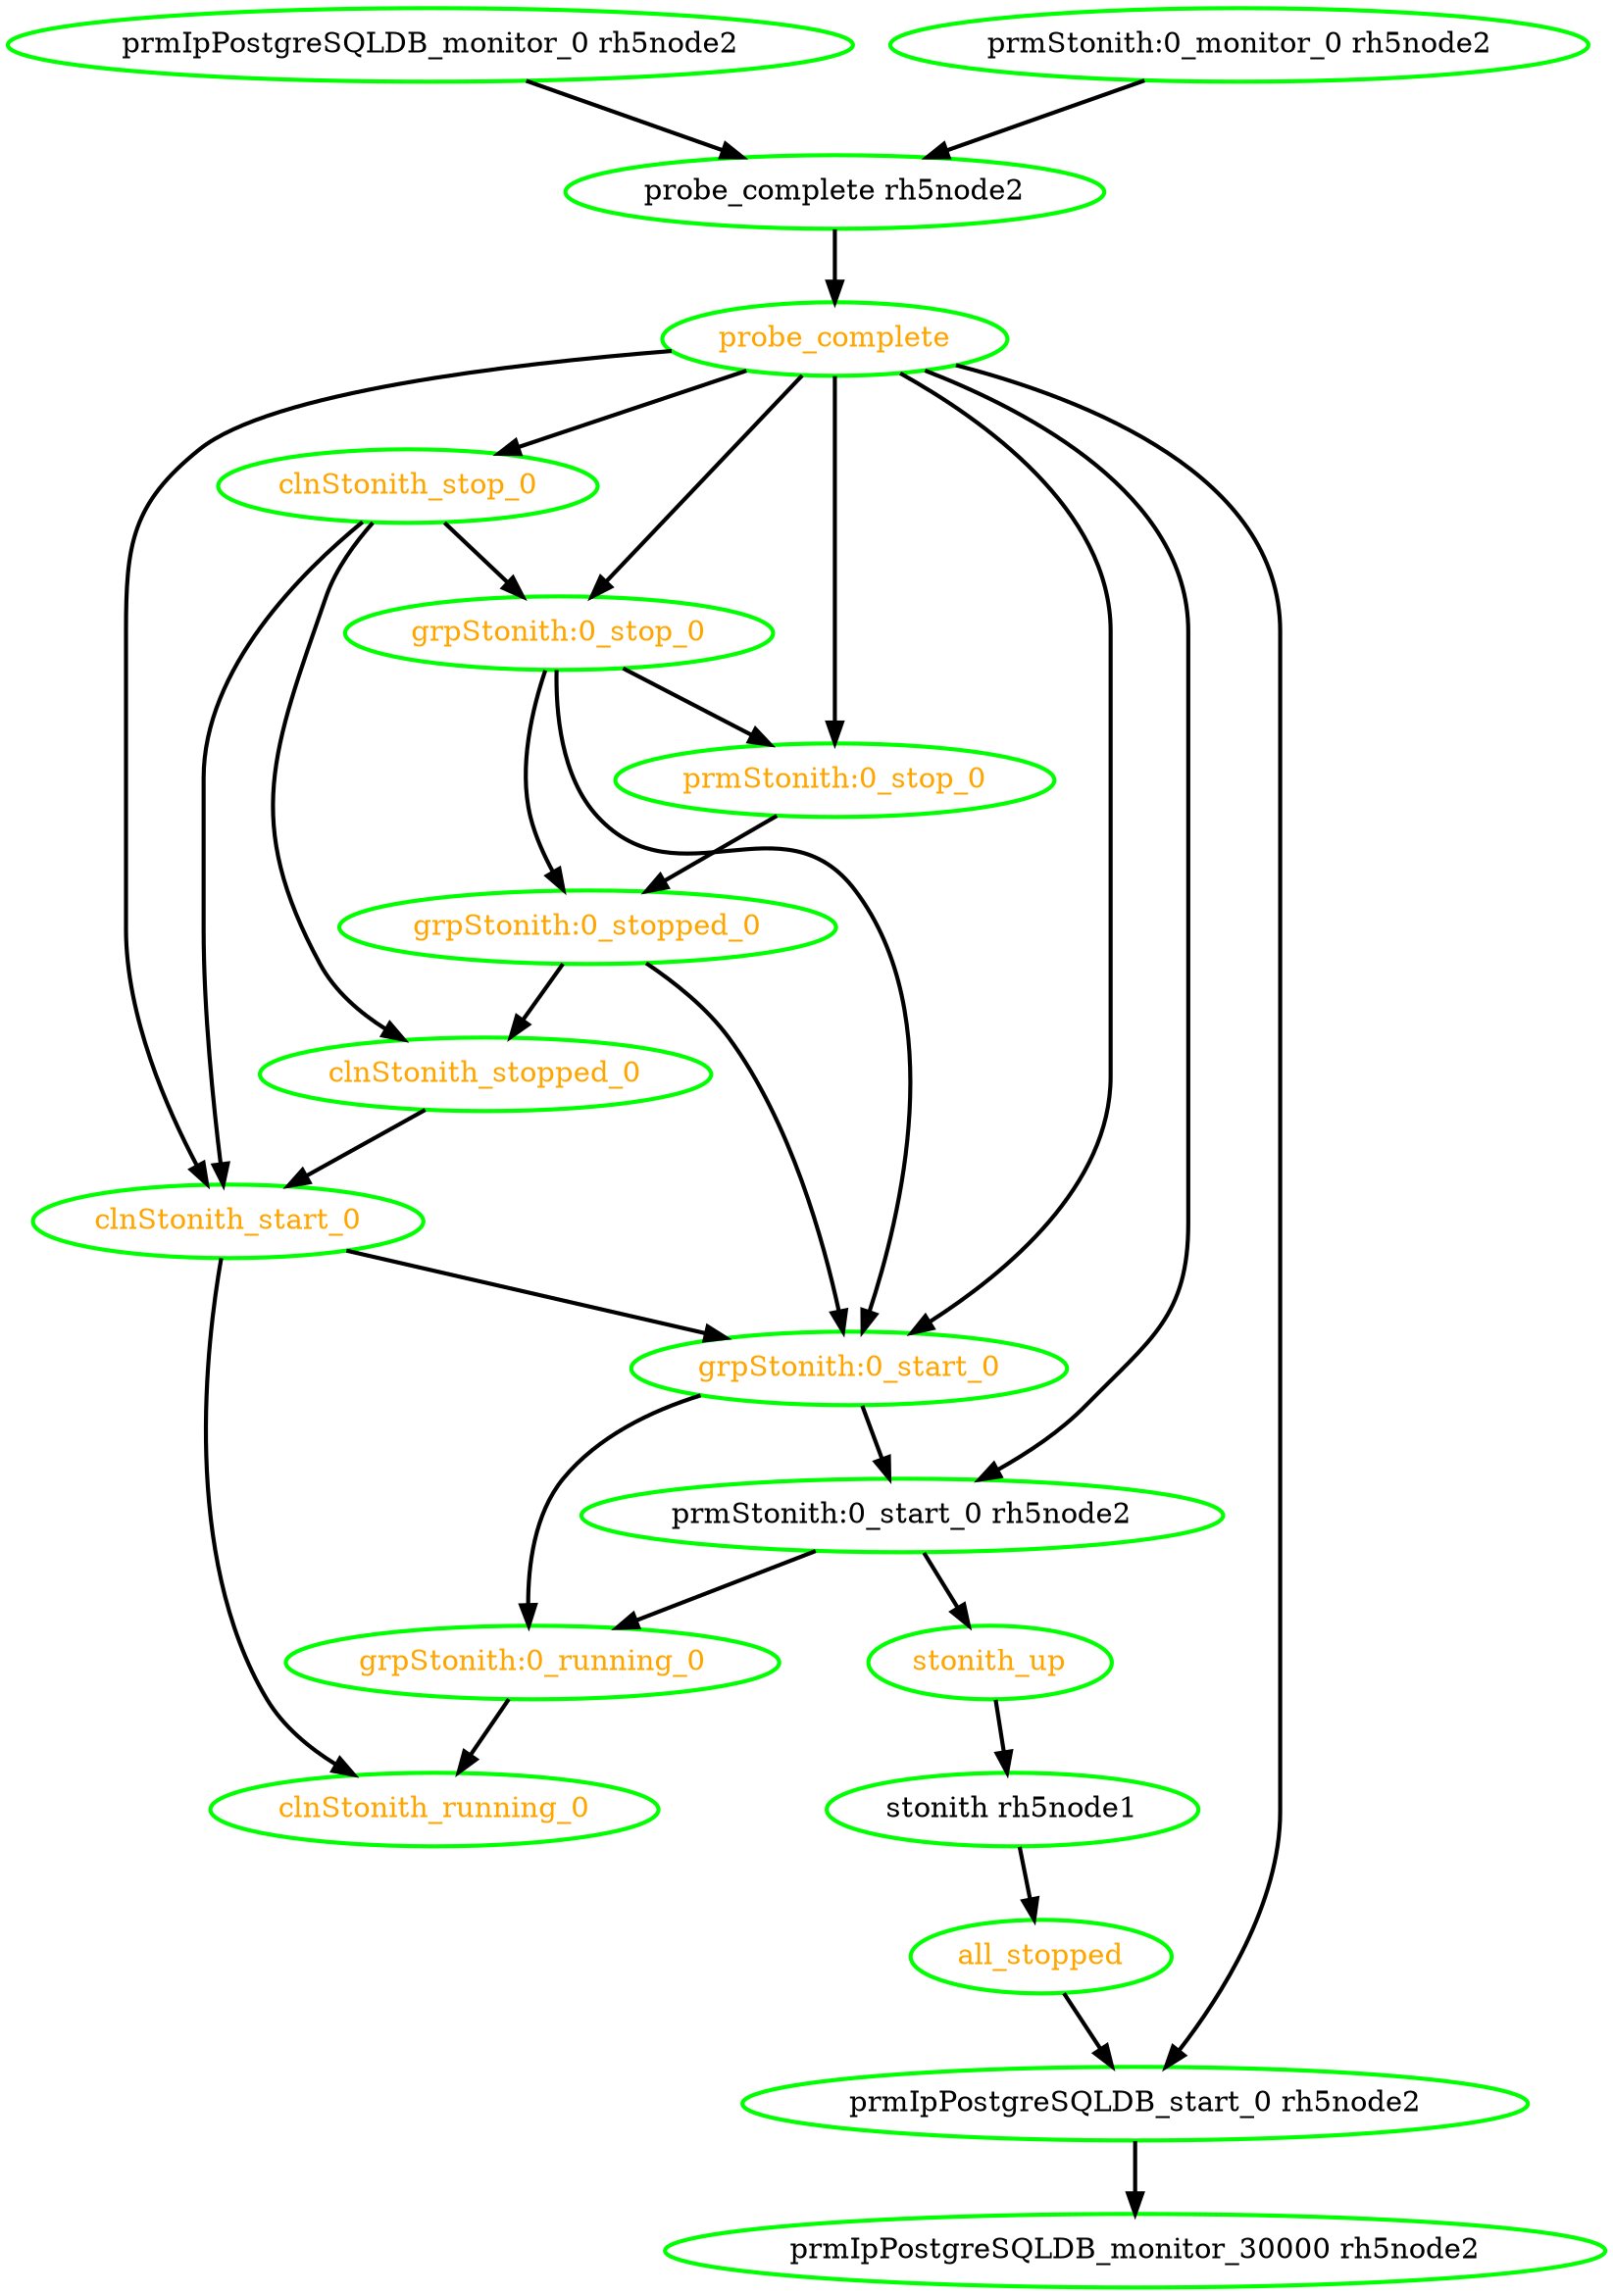 digraph "g" {
"all_stopped" -> "prmIpPostgreSQLDB_start_0 rh5node2" [ style = bold]
"all_stopped" [ style=bold color="green" fontcolor="orange"  ]
"clnStonith_running_0" [ style=bold color="green" fontcolor="orange"  ]
"clnStonith_start_0" -> "clnStonith_running_0" [ style = bold]
"clnStonith_start_0" -> "grpStonith:0_start_0" [ style = bold]
"clnStonith_start_0" [ style=bold color="green" fontcolor="orange"  ]
"clnStonith_stop_0" -> "clnStonith_start_0" [ style = bold]
"clnStonith_stop_0" -> "clnStonith_stopped_0" [ style = bold]
"clnStonith_stop_0" -> "grpStonith:0_stop_0" [ style = bold]
"clnStonith_stop_0" [ style=bold color="green" fontcolor="orange"  ]
"clnStonith_stopped_0" -> "clnStonith_start_0" [ style = bold]
"clnStonith_stopped_0" [ style=bold color="green" fontcolor="orange"  ]
"grpStonith:0_running_0" -> "clnStonith_running_0" [ style = bold]
"grpStonith:0_running_0" [ style=bold color="green" fontcolor="orange"  ]
"grpStonith:0_start_0" -> "grpStonith:0_running_0" [ style = bold]
"grpStonith:0_start_0" -> "prmStonith:0_start_0 rh5node2" [ style = bold]
"grpStonith:0_start_0" [ style=bold color="green" fontcolor="orange"  ]
"grpStonith:0_stop_0" -> "grpStonith:0_start_0" [ style = bold]
"grpStonith:0_stop_0" -> "grpStonith:0_stopped_0" [ style = bold]
"grpStonith:0_stop_0" -> "prmStonith:0_stop_0" [ style = bold]
"grpStonith:0_stop_0" [ style=bold color="green" fontcolor="orange"  ]
"grpStonith:0_stopped_0" -> "clnStonith_stopped_0" [ style = bold]
"grpStonith:0_stopped_0" -> "grpStonith:0_start_0" [ style = bold]
"grpStonith:0_stopped_0" [ style=bold color="green" fontcolor="orange"  ]
"prmIpPostgreSQLDB_monitor_0 rh5node2" -> "probe_complete rh5node2" [ style = bold]
"prmIpPostgreSQLDB_monitor_0 rh5node2" [ style=bold color="green" fontcolor="black"  ]
"prmIpPostgreSQLDB_monitor_30000 rh5node2" [ style=bold color="green" fontcolor="black"  ]
"prmIpPostgreSQLDB_start_0 rh5node2" -> "prmIpPostgreSQLDB_monitor_30000 rh5node2" [ style = bold]
"prmIpPostgreSQLDB_start_0 rh5node2" [ style=bold color="green" fontcolor="black"  ]
"prmStonith:0_monitor_0 rh5node2" -> "probe_complete rh5node2" [ style = bold]
"prmStonith:0_monitor_0 rh5node2" [ style=bold color="green" fontcolor="black"  ]
"prmStonith:0_start_0 rh5node2" -> "grpStonith:0_running_0" [ style = bold]
"prmStonith:0_start_0 rh5node2" -> "stonith_up" [ style = bold]
"prmStonith:0_start_0 rh5node2" [ style=bold color="green" fontcolor="black"  ]
"prmStonith:0_stop_0" -> "grpStonith:0_stopped_0" [ style = bold]
"prmStonith:0_stop_0" [ style=bold color="green" fontcolor="orange"  ]
"probe_complete rh5node2" -> "probe_complete" [ style = bold]
"probe_complete rh5node2" [ style=bold color="green" fontcolor="black"  ]
"probe_complete" -> "clnStonith_start_0" [ style = bold]
"probe_complete" -> "clnStonith_stop_0" [ style = bold]
"probe_complete" -> "grpStonith:0_start_0" [ style = bold]
"probe_complete" -> "grpStonith:0_stop_0" [ style = bold]
"probe_complete" -> "prmIpPostgreSQLDB_start_0 rh5node2" [ style = bold]
"probe_complete" -> "prmStonith:0_start_0 rh5node2" [ style = bold]
"probe_complete" -> "prmStonith:0_stop_0" [ style = bold]
"probe_complete" [ style=bold color="green" fontcolor="orange"  ]
"stonith rh5node1" -> "all_stopped" [ style = bold]
"stonith rh5node1" [ style=bold color="green" fontcolor="black"  ]
"stonith_up" -> "stonith rh5node1" [ style = bold]
"stonith_up" [ style=bold color="green" fontcolor="orange"  ]
}
